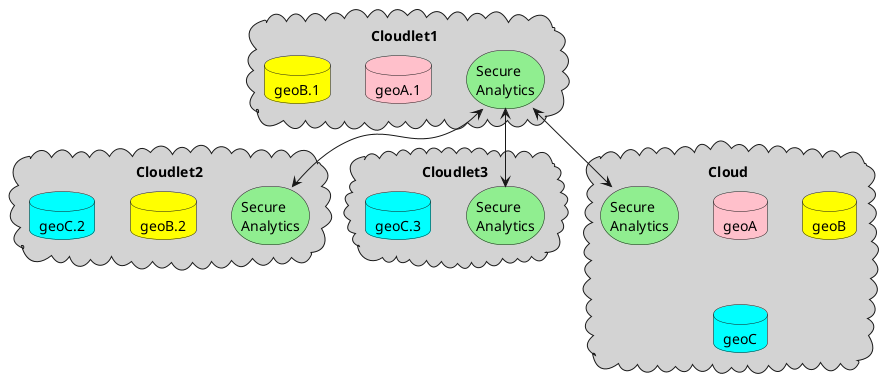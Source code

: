 @startuml

cloud Cloudlet1 #lightgray {
  storage "Secure\nAnalytics" as SA1 #lightgreen
  database "geoA.1" #pink
  database "geoB.1" #ffff00
}

cloud Cloudlet2 #lightgray {
  storage "Secure\nAnalytics" as SA2 #lightgreen
  database "geoB.2" #ffff00
  database "geoC.2" #00ffff
}

cloud Cloudlet3 #lightgray {
  storage "Secure\nAnalytics" as SA3 #lightgreen
  database "geoC.3" #00ffff
}


cloud Cloud #lightgray {
  storage "Secure\nAnalytics" as SAC #lightgreen
  database geoA #pink
  database geoB #ffff00
  database geoC #00ffff
}

SA1 <--> SA2
SA1 <--> SA3
SA1 <--> SAC


@enduml

